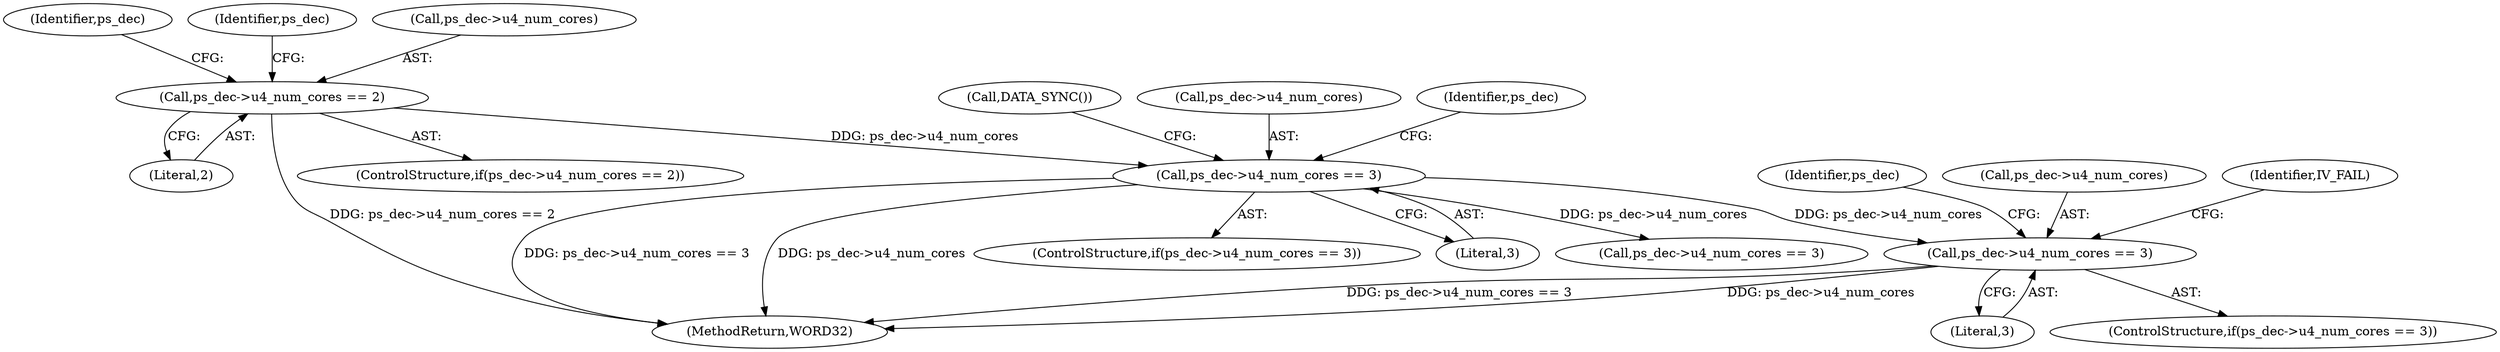 digraph "0_Android_a78887bcffbc2995cf9ed72e0697acf560875e9e@pointer" {
"1001783" [label="(Call,ps_dec->u4_num_cores == 3)"];
"1001684" [label="(Call,ps_dec->u4_num_cores == 3)"];
"1001587" [label="(Call,ps_dec->u4_num_cores == 2)"];
"1001787" [label="(Literal,3)"];
"1001790" [label="(Identifier,ps_dec)"];
"1001688" [label="(Literal,3)"];
"1001692" [label="(Call,DATA_SYNC())"];
"1001961" [label="(Call,ps_dec->u4_num_cores == 3)"];
"1002129" [label="(MethodReturn,WORD32)"];
"1001782" [label="(ControlStructure,if(ps_dec->u4_num_cores == 3))"];
"1001784" [label="(Call,ps_dec->u4_num_cores)"];
"1001683" [label="(ControlStructure,if(ps_dec->u4_num_cores == 3))"];
"1001685" [label="(Call,ps_dec->u4_num_cores)"];
"1001587" [label="(Call,ps_dec->u4_num_cores == 2)"];
"1001586" [label="(ControlStructure,if(ps_dec->u4_num_cores == 2))"];
"1001591" [label="(Literal,2)"];
"1001597" [label="(Identifier,ps_dec)"];
"1001682" [label="(Identifier,ps_dec)"];
"1001691" [label="(Identifier,ps_dec)"];
"1001792" [label="(Identifier,IV_FAIL)"];
"1001588" [label="(Call,ps_dec->u4_num_cores)"];
"1001684" [label="(Call,ps_dec->u4_num_cores == 3)"];
"1001783" [label="(Call,ps_dec->u4_num_cores == 3)"];
"1001783" -> "1001782"  [label="AST: "];
"1001783" -> "1001787"  [label="CFG: "];
"1001784" -> "1001783"  [label="AST: "];
"1001787" -> "1001783"  [label="AST: "];
"1001790" -> "1001783"  [label="CFG: "];
"1001792" -> "1001783"  [label="CFG: "];
"1001783" -> "1002129"  [label="DDG: ps_dec->u4_num_cores == 3"];
"1001783" -> "1002129"  [label="DDG: ps_dec->u4_num_cores"];
"1001684" -> "1001783"  [label="DDG: ps_dec->u4_num_cores"];
"1001684" -> "1001683"  [label="AST: "];
"1001684" -> "1001688"  [label="CFG: "];
"1001685" -> "1001684"  [label="AST: "];
"1001688" -> "1001684"  [label="AST: "];
"1001691" -> "1001684"  [label="CFG: "];
"1001692" -> "1001684"  [label="CFG: "];
"1001684" -> "1002129"  [label="DDG: ps_dec->u4_num_cores == 3"];
"1001684" -> "1002129"  [label="DDG: ps_dec->u4_num_cores"];
"1001587" -> "1001684"  [label="DDG: ps_dec->u4_num_cores"];
"1001684" -> "1001961"  [label="DDG: ps_dec->u4_num_cores"];
"1001587" -> "1001586"  [label="AST: "];
"1001587" -> "1001591"  [label="CFG: "];
"1001588" -> "1001587"  [label="AST: "];
"1001591" -> "1001587"  [label="AST: "];
"1001597" -> "1001587"  [label="CFG: "];
"1001682" -> "1001587"  [label="CFG: "];
"1001587" -> "1002129"  [label="DDG: ps_dec->u4_num_cores == 2"];
}
